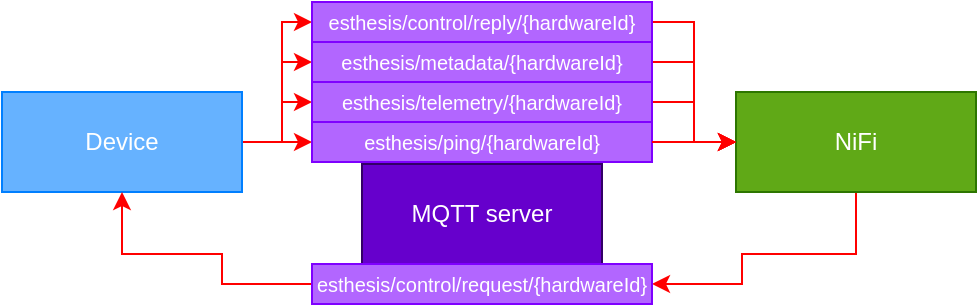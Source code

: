 <mxfile version="13.9.9" type="device"><diagram id="a8OH8Y1EzCocGa9hnAfO" name="Page-1"><mxGraphModel dx="1811" dy="546" grid="1" gridSize="10" guides="1" tooltips="1" connect="1" arrows="1" fold="1" page="1" pageScale="1" pageWidth="827" pageHeight="1169" math="0" shadow="0"><root><mxCell id="0"/><mxCell id="1" parent="0"/><mxCell id="FY1AQSBBp9gfMKz-vHQz-1" value="MQTT server" style="whiteSpace=wrap;html=1;fontColor=#FFFFFF;align=center;fillColor=#6600CC;strokeColor=#330066;" vertex="1" parent="1"><mxGeometry x="-580" y="145" width="120" height="50" as="geometry"/></mxCell><mxCell id="FY1AQSBBp9gfMKz-vHQz-26" style="edgeStyle=orthogonalEdgeStyle;rounded=0;orthogonalLoop=1;jettySize=auto;html=1;entryX=0;entryY=0.5;entryDx=0;entryDy=0;strokeColor=#FF0000;fontSize=10;fontColor=#FFFFFF;" edge="1" parent="1" source="FY1AQSBBp9gfMKz-vHQz-4" target="FY1AQSBBp9gfMKz-vHQz-7"><mxGeometry relative="1" as="geometry"/></mxCell><mxCell id="FY1AQSBBp9gfMKz-vHQz-27" style="edgeStyle=orthogonalEdgeStyle;rounded=0;orthogonalLoop=1;jettySize=auto;html=1;strokeColor=#FF0000;fontSize=10;fontColor=#FFFFFF;" edge="1" parent="1" source="FY1AQSBBp9gfMKz-vHQz-4" target="FY1AQSBBp9gfMKz-vHQz-9"><mxGeometry relative="1" as="geometry"/></mxCell><mxCell id="FY1AQSBBp9gfMKz-vHQz-28" style="edgeStyle=orthogonalEdgeStyle;rounded=0;orthogonalLoop=1;jettySize=auto;html=1;entryX=0;entryY=0.5;entryDx=0;entryDy=0;strokeColor=#FF0000;fontSize=10;fontColor=#FFFFFF;" edge="1" parent="1" source="FY1AQSBBp9gfMKz-vHQz-4" target="FY1AQSBBp9gfMKz-vHQz-10"><mxGeometry relative="1" as="geometry"/></mxCell><mxCell id="FY1AQSBBp9gfMKz-vHQz-29" style="edgeStyle=orthogonalEdgeStyle;rounded=0;orthogonalLoop=1;jettySize=auto;html=1;entryX=0;entryY=0.5;entryDx=0;entryDy=0;strokeColor=#FF0000;fontSize=10;fontColor=#FFFFFF;" edge="1" parent="1" source="FY1AQSBBp9gfMKz-vHQz-4" target="FY1AQSBBp9gfMKz-vHQz-11"><mxGeometry relative="1" as="geometry"><Array as="points"><mxPoint x="-620" y="134"/><mxPoint x="-620" y="74"/></Array></mxGeometry></mxCell><mxCell id="FY1AQSBBp9gfMKz-vHQz-4" value="Device" style="whiteSpace=wrap;html=1;fillColor=#66B2FF;fontColor=#FFFFFF;strokeColor=#007FFF;align=center;verticalAlign=middle;" vertex="1" parent="1"><mxGeometry x="-760" y="109" width="120" height="50" as="geometry"/></mxCell><mxCell id="FY1AQSBBp9gfMKz-vHQz-24" style="edgeStyle=orthogonalEdgeStyle;rounded=0;orthogonalLoop=1;jettySize=auto;html=1;entryX=1;entryY=0.5;entryDx=0;entryDy=0;strokeColor=#FF0000;fontSize=10;fontColor=#FFFFFF;exitX=0.5;exitY=1;exitDx=0;exitDy=0;" edge="1" parent="1" source="FY1AQSBBp9gfMKz-vHQz-6" target="FY1AQSBBp9gfMKz-vHQz-12"><mxGeometry relative="1" as="geometry"><Array as="points"><mxPoint x="-333" y="190"/><mxPoint x="-390" y="190"/><mxPoint x="-390" y="205"/></Array></mxGeometry></mxCell><mxCell id="FY1AQSBBp9gfMKz-vHQz-6" value="NiFi" style="whiteSpace=wrap;html=1;align=center;fillColor=#60a917;strokeColor=#2D7600;fontColor=#ffffff;" vertex="1" parent="1"><mxGeometry x="-393" y="109" width="120" height="50" as="geometry"/></mxCell><mxCell id="FY1AQSBBp9gfMKz-vHQz-7" value="&lt;span style=&quot;text-align: left; font-size: 10px;&quot;&gt;esthesis/ping/{hardwareId}&lt;/span&gt;" style="whiteSpace=wrap;html=1;align=center;fontColor=#FFFFFF;fontSize=10;fillColor=#B266FF;strokeColor=#7F00FF;" vertex="1" parent="1"><mxGeometry x="-605" y="124" width="170" height="20" as="geometry"/></mxCell><mxCell id="FY1AQSBBp9gfMKz-vHQz-8" style="edgeStyle=orthogonalEdgeStyle;rounded=0;orthogonalLoop=1;jettySize=auto;html=1;fontColor=#6600CC;strokeColor=#FF0000;exitX=1;exitY=0.5;exitDx=0;exitDy=0;" edge="1" parent="1" source="FY1AQSBBp9gfMKz-vHQz-7" target="FY1AQSBBp9gfMKz-vHQz-6"><mxGeometry relative="1" as="geometry"><mxPoint x="-450" y="230" as="sourcePoint"/><mxPoint x="-415" y="265" as="targetPoint"/></mxGeometry></mxCell><mxCell id="FY1AQSBBp9gfMKz-vHQz-16" style="edgeStyle=orthogonalEdgeStyle;rounded=0;orthogonalLoop=1;jettySize=auto;html=1;entryX=0;entryY=0.5;entryDx=0;entryDy=0;strokeColor=#FF0000;fontSize=10;fontColor=#FFFFFF;" edge="1" parent="1" source="FY1AQSBBp9gfMKz-vHQz-9" target="FY1AQSBBp9gfMKz-vHQz-6"><mxGeometry relative="1" as="geometry"/></mxCell><mxCell id="FY1AQSBBp9gfMKz-vHQz-9" value="&lt;div style=&quot;text-align: left&quot;&gt;esthesis/telemetry/{hardwareId}&lt;/div&gt;" style="whiteSpace=wrap;html=1;align=center;fontColor=#FFFFFF;fontSize=10;fillColor=#B266FF;strokeColor=#7F00FF;" vertex="1" parent="1"><mxGeometry x="-605" y="104" width="170" height="20" as="geometry"/></mxCell><mxCell id="FY1AQSBBp9gfMKz-vHQz-17" style="edgeStyle=orthogonalEdgeStyle;rounded=0;orthogonalLoop=1;jettySize=auto;html=1;strokeColor=#FF0000;fontSize=10;fontColor=#FFFFFF;entryX=0;entryY=0.5;entryDx=0;entryDy=0;" edge="1" parent="1" source="FY1AQSBBp9gfMKz-vHQz-10" target="FY1AQSBBp9gfMKz-vHQz-6"><mxGeometry relative="1" as="geometry"><mxPoint x="-390" y="130" as="targetPoint"/></mxGeometry></mxCell><mxCell id="FY1AQSBBp9gfMKz-vHQz-10" value="&lt;div style=&quot;text-align: left&quot;&gt;&lt;div&gt;esthesis/metadata/{hardwareId}&lt;/div&gt;&lt;/div&gt;" style="whiteSpace=wrap;html=1;align=center;fontColor=#FFFFFF;fontSize=10;fillColor=#B266FF;strokeColor=#7F00FF;" vertex="1" parent="1"><mxGeometry x="-605" y="84" width="170" height="20" as="geometry"/></mxCell><mxCell id="FY1AQSBBp9gfMKz-vHQz-18" style="edgeStyle=orthogonalEdgeStyle;rounded=0;orthogonalLoop=1;jettySize=auto;html=1;entryX=0;entryY=0.5;entryDx=0;entryDy=0;strokeColor=#FF0000;fontSize=10;fontColor=#FFFFFF;" edge="1" parent="1" source="FY1AQSBBp9gfMKz-vHQz-11" target="FY1AQSBBp9gfMKz-vHQz-6"><mxGeometry relative="1" as="geometry"/></mxCell><mxCell id="FY1AQSBBp9gfMKz-vHQz-11" value="&lt;div style=&quot;text-align: left&quot;&gt;esthesis/control/reply/{hardwareId}&lt;br&gt;&lt;/div&gt;" style="whiteSpace=wrap;html=1;align=center;fontColor=#FFFFFF;fontSize=10;fillColor=#B266FF;strokeColor=#7F00FF;" vertex="1" parent="1"><mxGeometry x="-605" y="64" width="170" height="20" as="geometry"/></mxCell><mxCell id="FY1AQSBBp9gfMKz-vHQz-25" style="edgeStyle=orthogonalEdgeStyle;rounded=0;orthogonalLoop=1;jettySize=auto;html=1;strokeColor=#FF0000;fontSize=10;fontColor=#FFFFFF;exitX=0;exitY=0.5;exitDx=0;exitDy=0;" edge="1" parent="1" source="FY1AQSBBp9gfMKz-vHQz-12" target="FY1AQSBBp9gfMKz-vHQz-4"><mxGeometry relative="1" as="geometry"><Array as="points"><mxPoint x="-650" y="205"/><mxPoint x="-650" y="190"/><mxPoint x="-700" y="190"/></Array></mxGeometry></mxCell><mxCell id="FY1AQSBBp9gfMKz-vHQz-12" value="&lt;div style=&quot;text-align: left&quot;&gt;esthesis/control/request/{hardwareId}&lt;br&gt;&lt;/div&gt;" style="whiteSpace=wrap;html=1;align=center;fontColor=#FFFFFF;fontSize=10;fillColor=#B266FF;strokeColor=#7F00FF;" vertex="1" parent="1"><mxGeometry x="-605" y="195" width="170" height="20" as="geometry"/></mxCell></root></mxGraphModel></diagram></mxfile>